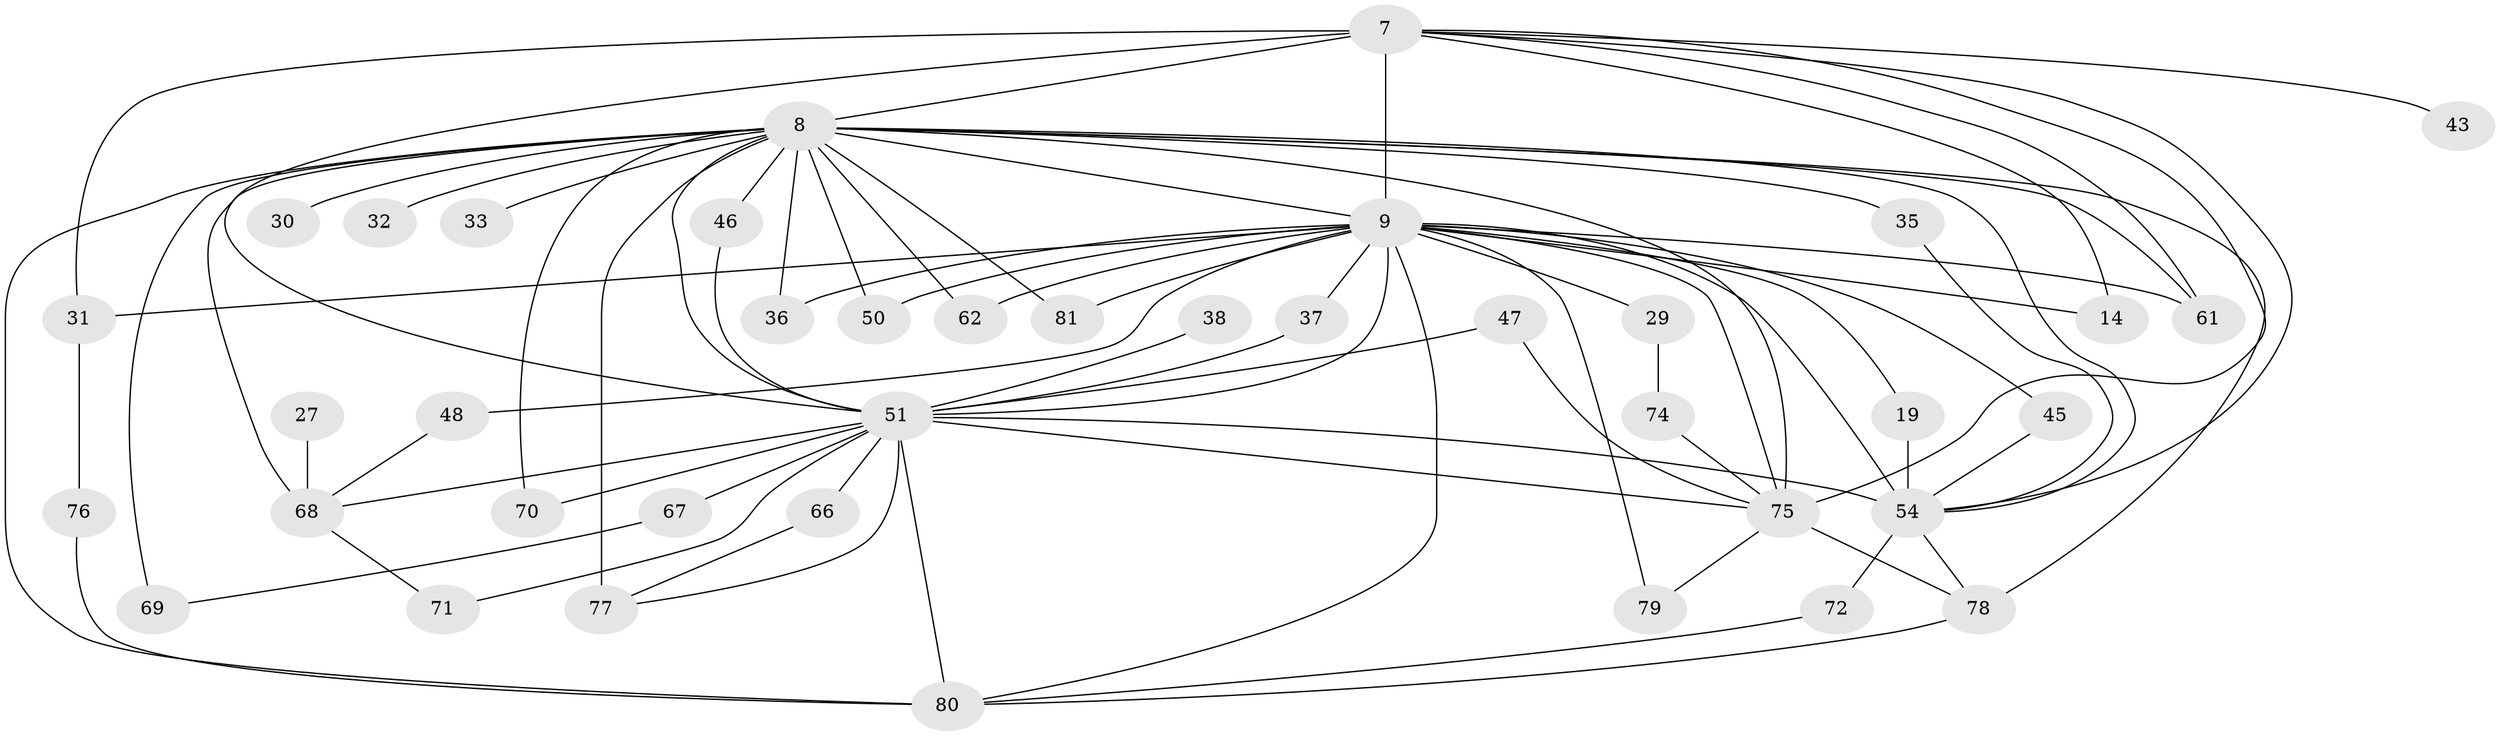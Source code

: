// original degree distribution, {12: 0.024691358024691357, 14: 0.012345679012345678, 20: 0.012345679012345678, 31: 0.012345679012345678, 21: 0.012345679012345678, 11: 0.012345679012345678, 27: 0.012345679012345678, 18: 0.012345679012345678, 17: 0.012345679012345678, 5: 0.04938271604938271, 7: 0.012345679012345678, 4: 0.08641975308641975, 2: 0.5432098765432098, 6: 0.012345679012345678, 3: 0.1728395061728395}
// Generated by graph-tools (version 1.1) at 2025/46/03/09/25 04:46:14]
// undirected, 40 vertices, 78 edges
graph export_dot {
graph [start="1"]
  node [color=gray90,style=filled];
  7 [super="+2"];
  8 [super="+5"];
  9 [super="+6"];
  14;
  19;
  27;
  29 [super="+28"];
  30;
  31 [super="+23"];
  32;
  33;
  35 [super="+20"];
  36;
  37;
  38;
  43;
  45;
  46;
  47;
  48;
  50;
  51 [super="+26+10"];
  54 [super="+44+4"];
  61 [super="+59"];
  62;
  66;
  67 [super="+13"];
  68 [super="+21"];
  69 [super="+56"];
  70;
  71;
  72;
  74;
  75 [super="+12+16+34+40+52+55+64+58"];
  76;
  77 [super="+15+63+65+73"];
  78 [super="+53+60+42"];
  79;
  80 [super="+18+17+41"];
  81;
  7 -- 8 [weight=4];
  7 -- 9 [weight=4];
  7 -- 43;
  7 -- 14;
  7 -- 61;
  7 -- 31;
  7 -- 75 [weight=2];
  7 -- 51 [weight=4];
  7 -- 54 [weight=4];
  8 -- 9 [weight=4];
  8 -- 30 [weight=2];
  8 -- 32 [weight=2];
  8 -- 33 [weight=2];
  8 -- 35 [weight=2];
  8 -- 36;
  8 -- 62;
  8 -- 69 [weight=2];
  8 -- 68 [weight=3];
  8 -- 70;
  8 -- 77 [weight=6];
  8 -- 81;
  8 -- 46;
  8 -- 50;
  8 -- 80 [weight=3];
  8 -- 75 [weight=6];
  8 -- 51 [weight=5];
  8 -- 54 [weight=4];
  8 -- 78 [weight=3];
  8 -- 61;
  9 -- 29 [weight=3];
  9 -- 31 [weight=2];
  9 -- 36;
  9 -- 37;
  9 -- 62;
  9 -- 79;
  9 -- 14;
  9 -- 81;
  9 -- 19;
  9 -- 45;
  9 -- 48;
  9 -- 50;
  9 -- 54 [weight=5];
  9 -- 75 [weight=2];
  9 -- 51 [weight=5];
  9 -- 80;
  9 -- 61;
  19 -- 54;
  27 -- 68 [weight=2];
  29 -- 74;
  31 -- 76;
  35 -- 54;
  37 -- 51;
  38 -- 51 [weight=2];
  45 -- 54;
  46 -- 51;
  47 -- 51;
  47 -- 75;
  48 -- 68;
  51 -- 66;
  51 -- 67 [weight=3];
  51 -- 68;
  51 -- 70;
  51 -- 71;
  51 -- 75;
  51 -- 77 [weight=2];
  51 -- 80 [weight=2];
  51 -- 54 [weight=5];
  54 -- 72;
  54 -- 78;
  66 -- 77;
  67 -- 69;
  68 -- 71;
  72 -- 80;
  74 -- 75;
  75 -- 79;
  75 -- 78;
  76 -- 80;
  78 -- 80;
}
